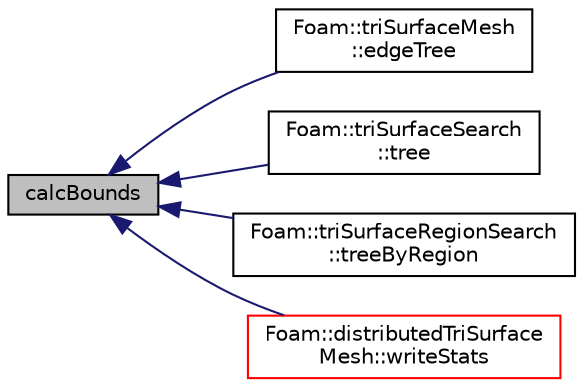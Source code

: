 digraph "calcBounds"
{
  bgcolor="transparent";
  edge [fontname="Helvetica",fontsize="10",labelfontname="Helvetica",labelfontsize="10"];
  node [fontname="Helvetica",fontsize="10",shape=record];
  rankdir="LR";
  Node1 [label="calcBounds",height=0.2,width=0.4,color="black", fillcolor="grey75", style="filled", fontcolor="black"];
  Node1 -> Node2 [dir="back",color="midnightblue",fontsize="10",style="solid",fontname="Helvetica"];
  Node2 [label="Foam::triSurfaceMesh\l::edgeTree",height=0.2,width=0.4,color="black",URL="$a02672.html#aa2b0d45cdd2fbb256015a30db986413b",tooltip="Demand driven construction of octree for boundary edges. "];
  Node1 -> Node3 [dir="back",color="midnightblue",fontsize="10",style="solid",fontname="Helvetica"];
  Node3 [label="Foam::triSurfaceSearch\l::tree",height=0.2,width=0.4,color="black",URL="$a02677.html#aae4907f8216f4c6460830b79104a919c",tooltip="Demand driven construction of the octree. "];
  Node1 -> Node4 [dir="back",color="midnightblue",fontsize="10",style="solid",fontname="Helvetica"];
  Node4 [label="Foam::triSurfaceRegionSearch\l::treeByRegion",height=0.2,width=0.4,color="black",URL="$a02676.html#ac02de27ce5f8e8275ab114f72875c760",tooltip="Demand driven construction of octree for each region. "];
  Node1 -> Node5 [dir="back",color="midnightblue",fontsize="10",style="solid",fontname="Helvetica"];
  Node5 [label="Foam::distributedTriSurface\lMesh::writeStats",height=0.2,width=0.4,color="red",URL="$a00553.html#a3852b36537f6220c4fc7f55769fc0f13",tooltip="Print some stats. Parallel aware version of. "];
}

